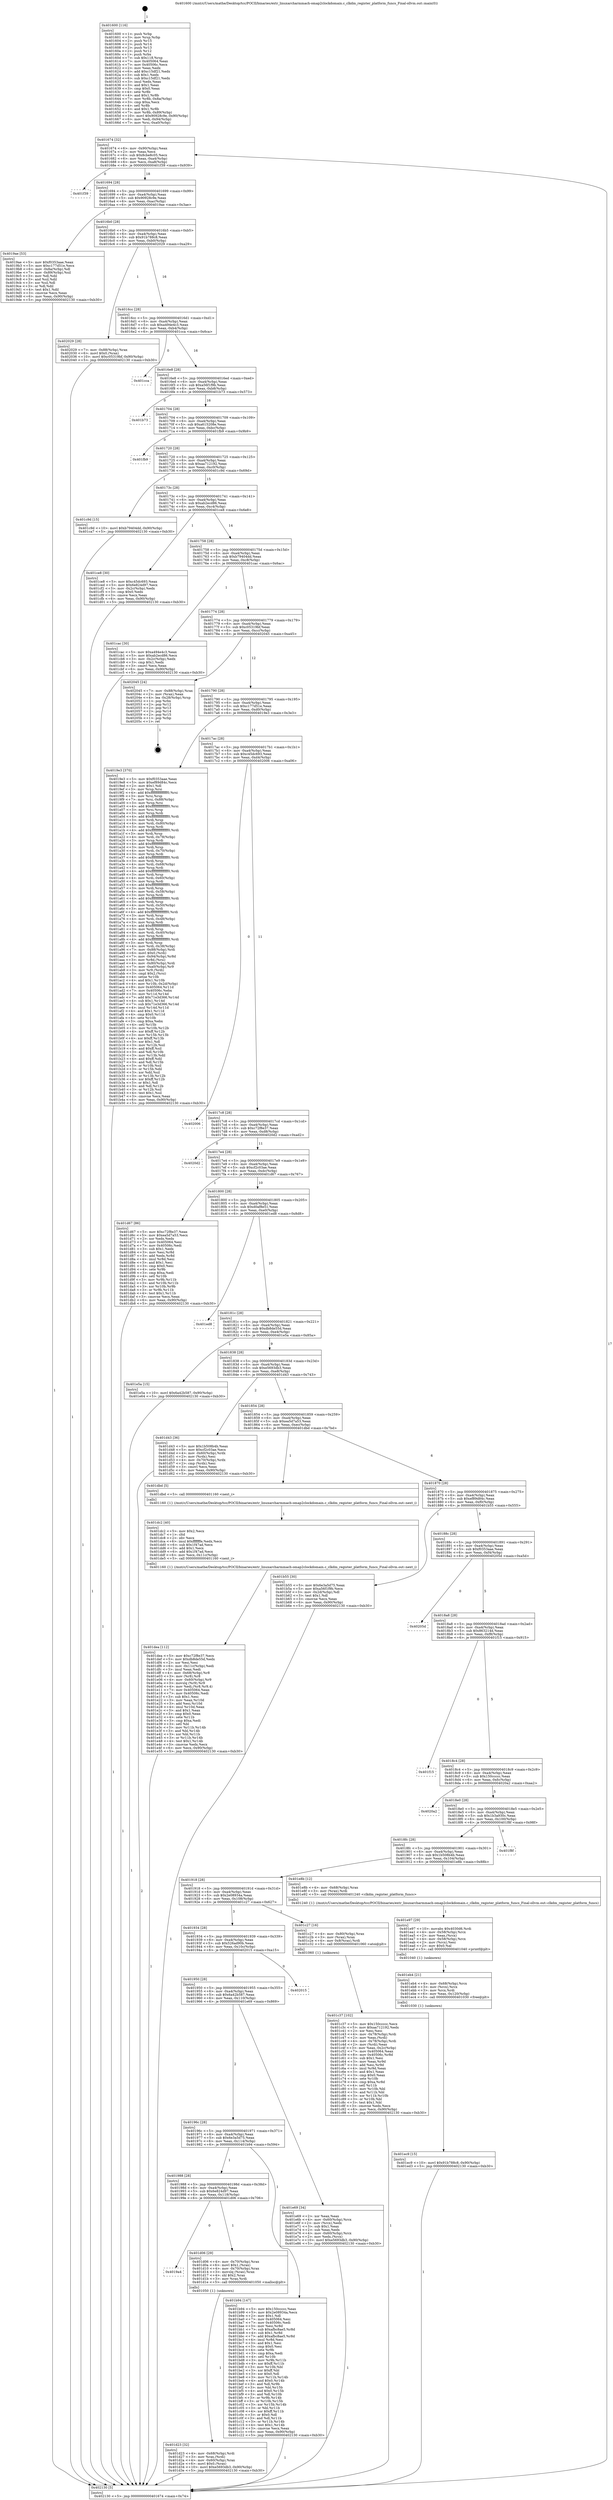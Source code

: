 digraph "0x401600" {
  label = "0x401600 (/mnt/c/Users/mathe/Desktop/tcc/POCII/binaries/extr_linuxarcharmmach-omap2clockdomain.c_clkdm_register_platform_funcs_Final-ollvm.out::main(0))"
  labelloc = "t"
  node[shape=record]

  Entry [label="",width=0.3,height=0.3,shape=circle,fillcolor=black,style=filled]
  "0x401674" [label="{
     0x401674 [32]\l
     | [instrs]\l
     &nbsp;&nbsp;0x401674 \<+6\>: mov -0x90(%rbp),%eax\l
     &nbsp;&nbsp;0x40167a \<+2\>: mov %eax,%ecx\l
     &nbsp;&nbsp;0x40167c \<+6\>: sub $0x8cbe8c05,%ecx\l
     &nbsp;&nbsp;0x401682 \<+6\>: mov %eax,-0xa4(%rbp)\l
     &nbsp;&nbsp;0x401688 \<+6\>: mov %ecx,-0xa8(%rbp)\l
     &nbsp;&nbsp;0x40168e \<+6\>: je 0000000000401f39 \<main+0x939\>\l
  }"]
  "0x401f39" [label="{
     0x401f39\l
  }", style=dashed]
  "0x401694" [label="{
     0x401694 [28]\l
     | [instrs]\l
     &nbsp;&nbsp;0x401694 \<+5\>: jmp 0000000000401699 \<main+0x99\>\l
     &nbsp;&nbsp;0x401699 \<+6\>: mov -0xa4(%rbp),%eax\l
     &nbsp;&nbsp;0x40169f \<+5\>: sub $0x90928c9e,%eax\l
     &nbsp;&nbsp;0x4016a4 \<+6\>: mov %eax,-0xac(%rbp)\l
     &nbsp;&nbsp;0x4016aa \<+6\>: je 00000000004019ae \<main+0x3ae\>\l
  }"]
  Exit [label="",width=0.3,height=0.3,shape=circle,fillcolor=black,style=filled,peripheries=2]
  "0x4019ae" [label="{
     0x4019ae [53]\l
     | [instrs]\l
     &nbsp;&nbsp;0x4019ae \<+5\>: mov $0xf0353aae,%eax\l
     &nbsp;&nbsp;0x4019b3 \<+5\>: mov $0xc177d51e,%ecx\l
     &nbsp;&nbsp;0x4019b8 \<+6\>: mov -0x8a(%rbp),%dl\l
     &nbsp;&nbsp;0x4019be \<+7\>: mov -0x89(%rbp),%sil\l
     &nbsp;&nbsp;0x4019c5 \<+3\>: mov %dl,%dil\l
     &nbsp;&nbsp;0x4019c8 \<+3\>: and %sil,%dil\l
     &nbsp;&nbsp;0x4019cb \<+3\>: xor %sil,%dl\l
     &nbsp;&nbsp;0x4019ce \<+3\>: or %dl,%dil\l
     &nbsp;&nbsp;0x4019d1 \<+4\>: test $0x1,%dil\l
     &nbsp;&nbsp;0x4019d5 \<+3\>: cmovne %ecx,%eax\l
     &nbsp;&nbsp;0x4019d8 \<+6\>: mov %eax,-0x90(%rbp)\l
     &nbsp;&nbsp;0x4019de \<+5\>: jmp 0000000000402130 \<main+0xb30\>\l
  }"]
  "0x4016b0" [label="{
     0x4016b0 [28]\l
     | [instrs]\l
     &nbsp;&nbsp;0x4016b0 \<+5\>: jmp 00000000004016b5 \<main+0xb5\>\l
     &nbsp;&nbsp;0x4016b5 \<+6\>: mov -0xa4(%rbp),%eax\l
     &nbsp;&nbsp;0x4016bb \<+5\>: sub $0x91b788c8,%eax\l
     &nbsp;&nbsp;0x4016c0 \<+6\>: mov %eax,-0xb0(%rbp)\l
     &nbsp;&nbsp;0x4016c6 \<+6\>: je 0000000000402029 \<main+0xa29\>\l
  }"]
  "0x402130" [label="{
     0x402130 [5]\l
     | [instrs]\l
     &nbsp;&nbsp;0x402130 \<+5\>: jmp 0000000000401674 \<main+0x74\>\l
  }"]
  "0x401600" [label="{
     0x401600 [116]\l
     | [instrs]\l
     &nbsp;&nbsp;0x401600 \<+1\>: push %rbp\l
     &nbsp;&nbsp;0x401601 \<+3\>: mov %rsp,%rbp\l
     &nbsp;&nbsp;0x401604 \<+2\>: push %r15\l
     &nbsp;&nbsp;0x401606 \<+2\>: push %r14\l
     &nbsp;&nbsp;0x401608 \<+2\>: push %r13\l
     &nbsp;&nbsp;0x40160a \<+2\>: push %r12\l
     &nbsp;&nbsp;0x40160c \<+1\>: push %rbx\l
     &nbsp;&nbsp;0x40160d \<+7\>: sub $0x118,%rsp\l
     &nbsp;&nbsp;0x401614 \<+7\>: mov 0x405064,%eax\l
     &nbsp;&nbsp;0x40161b \<+7\>: mov 0x40506c,%ecx\l
     &nbsp;&nbsp;0x401622 \<+2\>: mov %eax,%edx\l
     &nbsp;&nbsp;0x401624 \<+6\>: add $0xc15df21,%edx\l
     &nbsp;&nbsp;0x40162a \<+3\>: sub $0x1,%edx\l
     &nbsp;&nbsp;0x40162d \<+6\>: sub $0xc15df21,%edx\l
     &nbsp;&nbsp;0x401633 \<+3\>: imul %edx,%eax\l
     &nbsp;&nbsp;0x401636 \<+3\>: and $0x1,%eax\l
     &nbsp;&nbsp;0x401639 \<+3\>: cmp $0x0,%eax\l
     &nbsp;&nbsp;0x40163c \<+4\>: sete %r8b\l
     &nbsp;&nbsp;0x401640 \<+4\>: and $0x1,%r8b\l
     &nbsp;&nbsp;0x401644 \<+7\>: mov %r8b,-0x8a(%rbp)\l
     &nbsp;&nbsp;0x40164b \<+3\>: cmp $0xa,%ecx\l
     &nbsp;&nbsp;0x40164e \<+4\>: setl %r8b\l
     &nbsp;&nbsp;0x401652 \<+4\>: and $0x1,%r8b\l
     &nbsp;&nbsp;0x401656 \<+7\>: mov %r8b,-0x89(%rbp)\l
     &nbsp;&nbsp;0x40165d \<+10\>: movl $0x90928c9e,-0x90(%rbp)\l
     &nbsp;&nbsp;0x401667 \<+6\>: mov %edi,-0x94(%rbp)\l
     &nbsp;&nbsp;0x40166d \<+7\>: mov %rsi,-0xa0(%rbp)\l
  }"]
  "0x401ec9" [label="{
     0x401ec9 [15]\l
     | [instrs]\l
     &nbsp;&nbsp;0x401ec9 \<+10\>: movl $0x91b788c8,-0x90(%rbp)\l
     &nbsp;&nbsp;0x401ed3 \<+5\>: jmp 0000000000402130 \<main+0xb30\>\l
  }"]
  "0x402029" [label="{
     0x402029 [28]\l
     | [instrs]\l
     &nbsp;&nbsp;0x402029 \<+7\>: mov -0x88(%rbp),%rax\l
     &nbsp;&nbsp;0x402030 \<+6\>: movl $0x0,(%rax)\l
     &nbsp;&nbsp;0x402036 \<+10\>: movl $0xc05319bf,-0x90(%rbp)\l
     &nbsp;&nbsp;0x402040 \<+5\>: jmp 0000000000402130 \<main+0xb30\>\l
  }"]
  "0x4016cc" [label="{
     0x4016cc [28]\l
     | [instrs]\l
     &nbsp;&nbsp;0x4016cc \<+5\>: jmp 00000000004016d1 \<main+0xd1\>\l
     &nbsp;&nbsp;0x4016d1 \<+6\>: mov -0xa4(%rbp),%eax\l
     &nbsp;&nbsp;0x4016d7 \<+5\>: sub $0xa494e4c3,%eax\l
     &nbsp;&nbsp;0x4016dc \<+6\>: mov %eax,-0xb4(%rbp)\l
     &nbsp;&nbsp;0x4016e2 \<+6\>: je 0000000000401cca \<main+0x6ca\>\l
  }"]
  "0x401eb4" [label="{
     0x401eb4 [21]\l
     | [instrs]\l
     &nbsp;&nbsp;0x401eb4 \<+4\>: mov -0x68(%rbp),%rcx\l
     &nbsp;&nbsp;0x401eb8 \<+3\>: mov (%rcx),%rcx\l
     &nbsp;&nbsp;0x401ebb \<+3\>: mov %rcx,%rdi\l
     &nbsp;&nbsp;0x401ebe \<+6\>: mov %eax,-0x120(%rbp)\l
     &nbsp;&nbsp;0x401ec4 \<+5\>: call 0000000000401030 \<free@plt\>\l
     | [calls]\l
     &nbsp;&nbsp;0x401030 \{1\} (unknown)\l
  }"]
  "0x401cca" [label="{
     0x401cca\l
  }", style=dashed]
  "0x4016e8" [label="{
     0x4016e8 [28]\l
     | [instrs]\l
     &nbsp;&nbsp;0x4016e8 \<+5\>: jmp 00000000004016ed \<main+0xed\>\l
     &nbsp;&nbsp;0x4016ed \<+6\>: mov -0xa4(%rbp),%eax\l
     &nbsp;&nbsp;0x4016f3 \<+5\>: sub $0xa56f1f9b,%eax\l
     &nbsp;&nbsp;0x4016f8 \<+6\>: mov %eax,-0xb8(%rbp)\l
     &nbsp;&nbsp;0x4016fe \<+6\>: je 0000000000401b73 \<main+0x573\>\l
  }"]
  "0x401e97" [label="{
     0x401e97 [29]\l
     | [instrs]\l
     &nbsp;&nbsp;0x401e97 \<+10\>: movabs $0x4030d6,%rdi\l
     &nbsp;&nbsp;0x401ea1 \<+4\>: mov -0x58(%rbp),%rcx\l
     &nbsp;&nbsp;0x401ea5 \<+2\>: mov %eax,(%rcx)\l
     &nbsp;&nbsp;0x401ea7 \<+4\>: mov -0x58(%rbp),%rcx\l
     &nbsp;&nbsp;0x401eab \<+2\>: mov (%rcx),%esi\l
     &nbsp;&nbsp;0x401ead \<+2\>: mov $0x0,%al\l
     &nbsp;&nbsp;0x401eaf \<+5\>: call 0000000000401040 \<printf@plt\>\l
     | [calls]\l
     &nbsp;&nbsp;0x401040 \{1\} (unknown)\l
  }"]
  "0x401b73" [label="{
     0x401b73\l
  }", style=dashed]
  "0x401704" [label="{
     0x401704 [28]\l
     | [instrs]\l
     &nbsp;&nbsp;0x401704 \<+5\>: jmp 0000000000401709 \<main+0x109\>\l
     &nbsp;&nbsp;0x401709 \<+6\>: mov -0xa4(%rbp),%eax\l
     &nbsp;&nbsp;0x40170f \<+5\>: sub $0xa615208e,%eax\l
     &nbsp;&nbsp;0x401714 \<+6\>: mov %eax,-0xbc(%rbp)\l
     &nbsp;&nbsp;0x40171a \<+6\>: je 0000000000401fb9 \<main+0x9b9\>\l
  }"]
  "0x401dea" [label="{
     0x401dea [112]\l
     | [instrs]\l
     &nbsp;&nbsp;0x401dea \<+5\>: mov $0xc72f8e37,%ecx\l
     &nbsp;&nbsp;0x401def \<+5\>: mov $0xdb8de55d,%edx\l
     &nbsp;&nbsp;0x401df4 \<+2\>: xor %esi,%esi\l
     &nbsp;&nbsp;0x401df6 \<+6\>: mov -0x11c(%rbp),%edi\l
     &nbsp;&nbsp;0x401dfc \<+3\>: imul %eax,%edi\l
     &nbsp;&nbsp;0x401dff \<+4\>: mov -0x68(%rbp),%r8\l
     &nbsp;&nbsp;0x401e03 \<+3\>: mov (%r8),%r8\l
     &nbsp;&nbsp;0x401e06 \<+4\>: mov -0x60(%rbp),%r9\l
     &nbsp;&nbsp;0x401e0a \<+3\>: movslq (%r9),%r9\l
     &nbsp;&nbsp;0x401e0d \<+4\>: mov %edi,(%r8,%r9,4)\l
     &nbsp;&nbsp;0x401e11 \<+7\>: mov 0x405064,%eax\l
     &nbsp;&nbsp;0x401e18 \<+7\>: mov 0x40506c,%edi\l
     &nbsp;&nbsp;0x401e1f \<+3\>: sub $0x1,%esi\l
     &nbsp;&nbsp;0x401e22 \<+3\>: mov %eax,%r10d\l
     &nbsp;&nbsp;0x401e25 \<+3\>: add %esi,%r10d\l
     &nbsp;&nbsp;0x401e28 \<+4\>: imul %r10d,%eax\l
     &nbsp;&nbsp;0x401e2c \<+3\>: and $0x1,%eax\l
     &nbsp;&nbsp;0x401e2f \<+3\>: cmp $0x0,%eax\l
     &nbsp;&nbsp;0x401e32 \<+4\>: sete %r11b\l
     &nbsp;&nbsp;0x401e36 \<+3\>: cmp $0xa,%edi\l
     &nbsp;&nbsp;0x401e39 \<+3\>: setl %bl\l
     &nbsp;&nbsp;0x401e3c \<+3\>: mov %r11b,%r14b\l
     &nbsp;&nbsp;0x401e3f \<+3\>: and %bl,%r14b\l
     &nbsp;&nbsp;0x401e42 \<+3\>: xor %bl,%r11b\l
     &nbsp;&nbsp;0x401e45 \<+3\>: or %r11b,%r14b\l
     &nbsp;&nbsp;0x401e48 \<+4\>: test $0x1,%r14b\l
     &nbsp;&nbsp;0x401e4c \<+3\>: cmovne %edx,%ecx\l
     &nbsp;&nbsp;0x401e4f \<+6\>: mov %ecx,-0x90(%rbp)\l
     &nbsp;&nbsp;0x401e55 \<+5\>: jmp 0000000000402130 \<main+0xb30\>\l
  }"]
  "0x401fb9" [label="{
     0x401fb9\l
  }", style=dashed]
  "0x401720" [label="{
     0x401720 [28]\l
     | [instrs]\l
     &nbsp;&nbsp;0x401720 \<+5\>: jmp 0000000000401725 \<main+0x125\>\l
     &nbsp;&nbsp;0x401725 \<+6\>: mov -0xa4(%rbp),%eax\l
     &nbsp;&nbsp;0x40172b \<+5\>: sub $0xaa712192,%eax\l
     &nbsp;&nbsp;0x401730 \<+6\>: mov %eax,-0xc0(%rbp)\l
     &nbsp;&nbsp;0x401736 \<+6\>: je 0000000000401c9d \<main+0x69d\>\l
  }"]
  "0x401dc2" [label="{
     0x401dc2 [40]\l
     | [instrs]\l
     &nbsp;&nbsp;0x401dc2 \<+5\>: mov $0x2,%ecx\l
     &nbsp;&nbsp;0x401dc7 \<+1\>: cltd\l
     &nbsp;&nbsp;0x401dc8 \<+2\>: idiv %ecx\l
     &nbsp;&nbsp;0x401dca \<+6\>: imul $0xfffffffe,%edx,%ecx\l
     &nbsp;&nbsp;0x401dd0 \<+6\>: sub $0x1f47ad,%ecx\l
     &nbsp;&nbsp;0x401dd6 \<+3\>: add $0x1,%ecx\l
     &nbsp;&nbsp;0x401dd9 \<+6\>: add $0x1f47ad,%ecx\l
     &nbsp;&nbsp;0x401ddf \<+6\>: mov %ecx,-0x11c(%rbp)\l
     &nbsp;&nbsp;0x401de5 \<+5\>: call 0000000000401160 \<next_i\>\l
     | [calls]\l
     &nbsp;&nbsp;0x401160 \{1\} (/mnt/c/Users/mathe/Desktop/tcc/POCII/binaries/extr_linuxarcharmmach-omap2clockdomain.c_clkdm_register_platform_funcs_Final-ollvm.out::next_i)\l
  }"]
  "0x401c9d" [label="{
     0x401c9d [15]\l
     | [instrs]\l
     &nbsp;&nbsp;0x401c9d \<+10\>: movl $0xb79404dd,-0x90(%rbp)\l
     &nbsp;&nbsp;0x401ca7 \<+5\>: jmp 0000000000402130 \<main+0xb30\>\l
  }"]
  "0x40173c" [label="{
     0x40173c [28]\l
     | [instrs]\l
     &nbsp;&nbsp;0x40173c \<+5\>: jmp 0000000000401741 \<main+0x141\>\l
     &nbsp;&nbsp;0x401741 \<+6\>: mov -0xa4(%rbp),%eax\l
     &nbsp;&nbsp;0x401747 \<+5\>: sub $0xab2ecd86,%eax\l
     &nbsp;&nbsp;0x40174c \<+6\>: mov %eax,-0xc4(%rbp)\l
     &nbsp;&nbsp;0x401752 \<+6\>: je 0000000000401ce8 \<main+0x6e8\>\l
  }"]
  "0x401d23" [label="{
     0x401d23 [32]\l
     | [instrs]\l
     &nbsp;&nbsp;0x401d23 \<+4\>: mov -0x68(%rbp),%rdi\l
     &nbsp;&nbsp;0x401d27 \<+3\>: mov %rax,(%rdi)\l
     &nbsp;&nbsp;0x401d2a \<+4\>: mov -0x60(%rbp),%rax\l
     &nbsp;&nbsp;0x401d2e \<+6\>: movl $0x0,(%rax)\l
     &nbsp;&nbsp;0x401d34 \<+10\>: movl $0xe5693db3,-0x90(%rbp)\l
     &nbsp;&nbsp;0x401d3e \<+5\>: jmp 0000000000402130 \<main+0xb30\>\l
  }"]
  "0x401ce8" [label="{
     0x401ce8 [30]\l
     | [instrs]\l
     &nbsp;&nbsp;0x401ce8 \<+5\>: mov $0xc45dc693,%eax\l
     &nbsp;&nbsp;0x401ced \<+5\>: mov $0x6e824d97,%ecx\l
     &nbsp;&nbsp;0x401cf2 \<+3\>: mov -0x2c(%rbp),%edx\l
     &nbsp;&nbsp;0x401cf5 \<+3\>: cmp $0x0,%edx\l
     &nbsp;&nbsp;0x401cf8 \<+3\>: cmove %ecx,%eax\l
     &nbsp;&nbsp;0x401cfb \<+6\>: mov %eax,-0x90(%rbp)\l
     &nbsp;&nbsp;0x401d01 \<+5\>: jmp 0000000000402130 \<main+0xb30\>\l
  }"]
  "0x401758" [label="{
     0x401758 [28]\l
     | [instrs]\l
     &nbsp;&nbsp;0x401758 \<+5\>: jmp 000000000040175d \<main+0x15d\>\l
     &nbsp;&nbsp;0x40175d \<+6\>: mov -0xa4(%rbp),%eax\l
     &nbsp;&nbsp;0x401763 \<+5\>: sub $0xb79404dd,%eax\l
     &nbsp;&nbsp;0x401768 \<+6\>: mov %eax,-0xc8(%rbp)\l
     &nbsp;&nbsp;0x40176e \<+6\>: je 0000000000401cac \<main+0x6ac\>\l
  }"]
  "0x4019a4" [label="{
     0x4019a4\l
  }", style=dashed]
  "0x401cac" [label="{
     0x401cac [30]\l
     | [instrs]\l
     &nbsp;&nbsp;0x401cac \<+5\>: mov $0xa494e4c3,%eax\l
     &nbsp;&nbsp;0x401cb1 \<+5\>: mov $0xab2ecd86,%ecx\l
     &nbsp;&nbsp;0x401cb6 \<+3\>: mov -0x2c(%rbp),%edx\l
     &nbsp;&nbsp;0x401cb9 \<+3\>: cmp $0x1,%edx\l
     &nbsp;&nbsp;0x401cbc \<+3\>: cmovl %ecx,%eax\l
     &nbsp;&nbsp;0x401cbf \<+6\>: mov %eax,-0x90(%rbp)\l
     &nbsp;&nbsp;0x401cc5 \<+5\>: jmp 0000000000402130 \<main+0xb30\>\l
  }"]
  "0x401774" [label="{
     0x401774 [28]\l
     | [instrs]\l
     &nbsp;&nbsp;0x401774 \<+5\>: jmp 0000000000401779 \<main+0x179\>\l
     &nbsp;&nbsp;0x401779 \<+6\>: mov -0xa4(%rbp),%eax\l
     &nbsp;&nbsp;0x40177f \<+5\>: sub $0xc05319bf,%eax\l
     &nbsp;&nbsp;0x401784 \<+6\>: mov %eax,-0xcc(%rbp)\l
     &nbsp;&nbsp;0x40178a \<+6\>: je 0000000000402045 \<main+0xa45\>\l
  }"]
  "0x401d06" [label="{
     0x401d06 [29]\l
     | [instrs]\l
     &nbsp;&nbsp;0x401d06 \<+4\>: mov -0x70(%rbp),%rax\l
     &nbsp;&nbsp;0x401d0a \<+6\>: movl $0x1,(%rax)\l
     &nbsp;&nbsp;0x401d10 \<+4\>: mov -0x70(%rbp),%rax\l
     &nbsp;&nbsp;0x401d14 \<+3\>: movslq (%rax),%rax\l
     &nbsp;&nbsp;0x401d17 \<+4\>: shl $0x2,%rax\l
     &nbsp;&nbsp;0x401d1b \<+3\>: mov %rax,%rdi\l
     &nbsp;&nbsp;0x401d1e \<+5\>: call 0000000000401050 \<malloc@plt\>\l
     | [calls]\l
     &nbsp;&nbsp;0x401050 \{1\} (unknown)\l
  }"]
  "0x402045" [label="{
     0x402045 [24]\l
     | [instrs]\l
     &nbsp;&nbsp;0x402045 \<+7\>: mov -0x88(%rbp),%rax\l
     &nbsp;&nbsp;0x40204c \<+2\>: mov (%rax),%eax\l
     &nbsp;&nbsp;0x40204e \<+4\>: lea -0x28(%rbp),%rsp\l
     &nbsp;&nbsp;0x402052 \<+1\>: pop %rbx\l
     &nbsp;&nbsp;0x402053 \<+2\>: pop %r12\l
     &nbsp;&nbsp;0x402055 \<+2\>: pop %r13\l
     &nbsp;&nbsp;0x402057 \<+2\>: pop %r14\l
     &nbsp;&nbsp;0x402059 \<+2\>: pop %r15\l
     &nbsp;&nbsp;0x40205b \<+1\>: pop %rbp\l
     &nbsp;&nbsp;0x40205c \<+1\>: ret\l
  }"]
  "0x401790" [label="{
     0x401790 [28]\l
     | [instrs]\l
     &nbsp;&nbsp;0x401790 \<+5\>: jmp 0000000000401795 \<main+0x195\>\l
     &nbsp;&nbsp;0x401795 \<+6\>: mov -0xa4(%rbp),%eax\l
     &nbsp;&nbsp;0x40179b \<+5\>: sub $0xc177d51e,%eax\l
     &nbsp;&nbsp;0x4017a0 \<+6\>: mov %eax,-0xd0(%rbp)\l
     &nbsp;&nbsp;0x4017a6 \<+6\>: je 00000000004019e3 \<main+0x3e3\>\l
  }"]
  "0x401c37" [label="{
     0x401c37 [102]\l
     | [instrs]\l
     &nbsp;&nbsp;0x401c37 \<+5\>: mov $0x150ccccc,%ecx\l
     &nbsp;&nbsp;0x401c3c \<+5\>: mov $0xaa712192,%edx\l
     &nbsp;&nbsp;0x401c41 \<+2\>: xor %esi,%esi\l
     &nbsp;&nbsp;0x401c43 \<+4\>: mov -0x78(%rbp),%rdi\l
     &nbsp;&nbsp;0x401c47 \<+2\>: mov %eax,(%rdi)\l
     &nbsp;&nbsp;0x401c49 \<+4\>: mov -0x78(%rbp),%rdi\l
     &nbsp;&nbsp;0x401c4d \<+2\>: mov (%rdi),%eax\l
     &nbsp;&nbsp;0x401c4f \<+3\>: mov %eax,-0x2c(%rbp)\l
     &nbsp;&nbsp;0x401c52 \<+7\>: mov 0x405064,%eax\l
     &nbsp;&nbsp;0x401c59 \<+8\>: mov 0x40506c,%r8d\l
     &nbsp;&nbsp;0x401c61 \<+3\>: sub $0x1,%esi\l
     &nbsp;&nbsp;0x401c64 \<+3\>: mov %eax,%r9d\l
     &nbsp;&nbsp;0x401c67 \<+3\>: add %esi,%r9d\l
     &nbsp;&nbsp;0x401c6a \<+4\>: imul %r9d,%eax\l
     &nbsp;&nbsp;0x401c6e \<+3\>: and $0x1,%eax\l
     &nbsp;&nbsp;0x401c71 \<+3\>: cmp $0x0,%eax\l
     &nbsp;&nbsp;0x401c74 \<+4\>: sete %r10b\l
     &nbsp;&nbsp;0x401c78 \<+4\>: cmp $0xa,%r8d\l
     &nbsp;&nbsp;0x401c7c \<+4\>: setl %r11b\l
     &nbsp;&nbsp;0x401c80 \<+3\>: mov %r10b,%bl\l
     &nbsp;&nbsp;0x401c83 \<+3\>: and %r11b,%bl\l
     &nbsp;&nbsp;0x401c86 \<+3\>: xor %r11b,%r10b\l
     &nbsp;&nbsp;0x401c89 \<+3\>: or %r10b,%bl\l
     &nbsp;&nbsp;0x401c8c \<+3\>: test $0x1,%bl\l
     &nbsp;&nbsp;0x401c8f \<+3\>: cmovne %edx,%ecx\l
     &nbsp;&nbsp;0x401c92 \<+6\>: mov %ecx,-0x90(%rbp)\l
     &nbsp;&nbsp;0x401c98 \<+5\>: jmp 0000000000402130 \<main+0xb30\>\l
  }"]
  "0x4019e3" [label="{
     0x4019e3 [370]\l
     | [instrs]\l
     &nbsp;&nbsp;0x4019e3 \<+5\>: mov $0xf0353aae,%eax\l
     &nbsp;&nbsp;0x4019e8 \<+5\>: mov $0xef89d84c,%ecx\l
     &nbsp;&nbsp;0x4019ed \<+2\>: mov $0x1,%dl\l
     &nbsp;&nbsp;0x4019ef \<+3\>: mov %rsp,%rsi\l
     &nbsp;&nbsp;0x4019f2 \<+4\>: add $0xfffffffffffffff0,%rsi\l
     &nbsp;&nbsp;0x4019f6 \<+3\>: mov %rsi,%rsp\l
     &nbsp;&nbsp;0x4019f9 \<+7\>: mov %rsi,-0x88(%rbp)\l
     &nbsp;&nbsp;0x401a00 \<+3\>: mov %rsp,%rsi\l
     &nbsp;&nbsp;0x401a03 \<+4\>: add $0xfffffffffffffff0,%rsi\l
     &nbsp;&nbsp;0x401a07 \<+3\>: mov %rsi,%rsp\l
     &nbsp;&nbsp;0x401a0a \<+3\>: mov %rsp,%rdi\l
     &nbsp;&nbsp;0x401a0d \<+4\>: add $0xfffffffffffffff0,%rdi\l
     &nbsp;&nbsp;0x401a11 \<+3\>: mov %rdi,%rsp\l
     &nbsp;&nbsp;0x401a14 \<+4\>: mov %rdi,-0x80(%rbp)\l
     &nbsp;&nbsp;0x401a18 \<+3\>: mov %rsp,%rdi\l
     &nbsp;&nbsp;0x401a1b \<+4\>: add $0xfffffffffffffff0,%rdi\l
     &nbsp;&nbsp;0x401a1f \<+3\>: mov %rdi,%rsp\l
     &nbsp;&nbsp;0x401a22 \<+4\>: mov %rdi,-0x78(%rbp)\l
     &nbsp;&nbsp;0x401a26 \<+3\>: mov %rsp,%rdi\l
     &nbsp;&nbsp;0x401a29 \<+4\>: add $0xfffffffffffffff0,%rdi\l
     &nbsp;&nbsp;0x401a2d \<+3\>: mov %rdi,%rsp\l
     &nbsp;&nbsp;0x401a30 \<+4\>: mov %rdi,-0x70(%rbp)\l
     &nbsp;&nbsp;0x401a34 \<+3\>: mov %rsp,%rdi\l
     &nbsp;&nbsp;0x401a37 \<+4\>: add $0xfffffffffffffff0,%rdi\l
     &nbsp;&nbsp;0x401a3b \<+3\>: mov %rdi,%rsp\l
     &nbsp;&nbsp;0x401a3e \<+4\>: mov %rdi,-0x68(%rbp)\l
     &nbsp;&nbsp;0x401a42 \<+3\>: mov %rsp,%rdi\l
     &nbsp;&nbsp;0x401a45 \<+4\>: add $0xfffffffffffffff0,%rdi\l
     &nbsp;&nbsp;0x401a49 \<+3\>: mov %rdi,%rsp\l
     &nbsp;&nbsp;0x401a4c \<+4\>: mov %rdi,-0x60(%rbp)\l
     &nbsp;&nbsp;0x401a50 \<+3\>: mov %rsp,%rdi\l
     &nbsp;&nbsp;0x401a53 \<+4\>: add $0xfffffffffffffff0,%rdi\l
     &nbsp;&nbsp;0x401a57 \<+3\>: mov %rdi,%rsp\l
     &nbsp;&nbsp;0x401a5a \<+4\>: mov %rdi,-0x58(%rbp)\l
     &nbsp;&nbsp;0x401a5e \<+3\>: mov %rsp,%rdi\l
     &nbsp;&nbsp;0x401a61 \<+4\>: add $0xfffffffffffffff0,%rdi\l
     &nbsp;&nbsp;0x401a65 \<+3\>: mov %rdi,%rsp\l
     &nbsp;&nbsp;0x401a68 \<+4\>: mov %rdi,-0x50(%rbp)\l
     &nbsp;&nbsp;0x401a6c \<+3\>: mov %rsp,%rdi\l
     &nbsp;&nbsp;0x401a6f \<+4\>: add $0xfffffffffffffff0,%rdi\l
     &nbsp;&nbsp;0x401a73 \<+3\>: mov %rdi,%rsp\l
     &nbsp;&nbsp;0x401a76 \<+4\>: mov %rdi,-0x48(%rbp)\l
     &nbsp;&nbsp;0x401a7a \<+3\>: mov %rsp,%rdi\l
     &nbsp;&nbsp;0x401a7d \<+4\>: add $0xfffffffffffffff0,%rdi\l
     &nbsp;&nbsp;0x401a81 \<+3\>: mov %rdi,%rsp\l
     &nbsp;&nbsp;0x401a84 \<+4\>: mov %rdi,-0x40(%rbp)\l
     &nbsp;&nbsp;0x401a88 \<+3\>: mov %rsp,%rdi\l
     &nbsp;&nbsp;0x401a8b \<+4\>: add $0xfffffffffffffff0,%rdi\l
     &nbsp;&nbsp;0x401a8f \<+3\>: mov %rdi,%rsp\l
     &nbsp;&nbsp;0x401a92 \<+4\>: mov %rdi,-0x38(%rbp)\l
     &nbsp;&nbsp;0x401a96 \<+7\>: mov -0x88(%rbp),%rdi\l
     &nbsp;&nbsp;0x401a9d \<+6\>: movl $0x0,(%rdi)\l
     &nbsp;&nbsp;0x401aa3 \<+7\>: mov -0x94(%rbp),%r8d\l
     &nbsp;&nbsp;0x401aaa \<+3\>: mov %r8d,(%rsi)\l
     &nbsp;&nbsp;0x401aad \<+4\>: mov -0x80(%rbp),%rdi\l
     &nbsp;&nbsp;0x401ab1 \<+7\>: mov -0xa0(%rbp),%r9\l
     &nbsp;&nbsp;0x401ab8 \<+3\>: mov %r9,(%rdi)\l
     &nbsp;&nbsp;0x401abb \<+3\>: cmpl $0x2,(%rsi)\l
     &nbsp;&nbsp;0x401abe \<+4\>: setne %r10b\l
     &nbsp;&nbsp;0x401ac2 \<+4\>: and $0x1,%r10b\l
     &nbsp;&nbsp;0x401ac6 \<+4\>: mov %r10b,-0x2d(%rbp)\l
     &nbsp;&nbsp;0x401aca \<+8\>: mov 0x405064,%r11d\l
     &nbsp;&nbsp;0x401ad2 \<+7\>: mov 0x40506c,%ebx\l
     &nbsp;&nbsp;0x401ad9 \<+3\>: mov %r11d,%r14d\l
     &nbsp;&nbsp;0x401adc \<+7\>: add $0x71e3d366,%r14d\l
     &nbsp;&nbsp;0x401ae3 \<+4\>: sub $0x1,%r14d\l
     &nbsp;&nbsp;0x401ae7 \<+7\>: sub $0x71e3d366,%r14d\l
     &nbsp;&nbsp;0x401aee \<+4\>: imul %r14d,%r11d\l
     &nbsp;&nbsp;0x401af2 \<+4\>: and $0x1,%r11d\l
     &nbsp;&nbsp;0x401af6 \<+4\>: cmp $0x0,%r11d\l
     &nbsp;&nbsp;0x401afa \<+4\>: sete %r10b\l
     &nbsp;&nbsp;0x401afe \<+3\>: cmp $0xa,%ebx\l
     &nbsp;&nbsp;0x401b01 \<+4\>: setl %r15b\l
     &nbsp;&nbsp;0x401b05 \<+3\>: mov %r10b,%r12b\l
     &nbsp;&nbsp;0x401b08 \<+4\>: xor $0xff,%r12b\l
     &nbsp;&nbsp;0x401b0c \<+3\>: mov %r15b,%r13b\l
     &nbsp;&nbsp;0x401b0f \<+4\>: xor $0xff,%r13b\l
     &nbsp;&nbsp;0x401b13 \<+3\>: xor $0x1,%dl\l
     &nbsp;&nbsp;0x401b16 \<+3\>: mov %r12b,%sil\l
     &nbsp;&nbsp;0x401b19 \<+4\>: and $0xff,%sil\l
     &nbsp;&nbsp;0x401b1d \<+3\>: and %dl,%r10b\l
     &nbsp;&nbsp;0x401b20 \<+3\>: mov %r13b,%dil\l
     &nbsp;&nbsp;0x401b23 \<+4\>: and $0xff,%dil\l
     &nbsp;&nbsp;0x401b27 \<+3\>: and %dl,%r15b\l
     &nbsp;&nbsp;0x401b2a \<+3\>: or %r10b,%sil\l
     &nbsp;&nbsp;0x401b2d \<+3\>: or %r15b,%dil\l
     &nbsp;&nbsp;0x401b30 \<+3\>: xor %dil,%sil\l
     &nbsp;&nbsp;0x401b33 \<+3\>: or %r13b,%r12b\l
     &nbsp;&nbsp;0x401b36 \<+4\>: xor $0xff,%r12b\l
     &nbsp;&nbsp;0x401b3a \<+3\>: or $0x1,%dl\l
     &nbsp;&nbsp;0x401b3d \<+3\>: and %dl,%r12b\l
     &nbsp;&nbsp;0x401b40 \<+3\>: or %r12b,%sil\l
     &nbsp;&nbsp;0x401b43 \<+4\>: test $0x1,%sil\l
     &nbsp;&nbsp;0x401b47 \<+3\>: cmovne %ecx,%eax\l
     &nbsp;&nbsp;0x401b4a \<+6\>: mov %eax,-0x90(%rbp)\l
     &nbsp;&nbsp;0x401b50 \<+5\>: jmp 0000000000402130 \<main+0xb30\>\l
  }"]
  "0x4017ac" [label="{
     0x4017ac [28]\l
     | [instrs]\l
     &nbsp;&nbsp;0x4017ac \<+5\>: jmp 00000000004017b1 \<main+0x1b1\>\l
     &nbsp;&nbsp;0x4017b1 \<+6\>: mov -0xa4(%rbp),%eax\l
     &nbsp;&nbsp;0x4017b7 \<+5\>: sub $0xc45dc693,%eax\l
     &nbsp;&nbsp;0x4017bc \<+6\>: mov %eax,-0xd4(%rbp)\l
     &nbsp;&nbsp;0x4017c2 \<+6\>: je 0000000000402006 \<main+0xa06\>\l
  }"]
  "0x401988" [label="{
     0x401988 [28]\l
     | [instrs]\l
     &nbsp;&nbsp;0x401988 \<+5\>: jmp 000000000040198d \<main+0x38d\>\l
     &nbsp;&nbsp;0x40198d \<+6\>: mov -0xa4(%rbp),%eax\l
     &nbsp;&nbsp;0x401993 \<+5\>: sub $0x6e824d97,%eax\l
     &nbsp;&nbsp;0x401998 \<+6\>: mov %eax,-0x118(%rbp)\l
     &nbsp;&nbsp;0x40199e \<+6\>: je 0000000000401d06 \<main+0x706\>\l
  }"]
  "0x401b94" [label="{
     0x401b94 [147]\l
     | [instrs]\l
     &nbsp;&nbsp;0x401b94 \<+5\>: mov $0x150ccccc,%eax\l
     &nbsp;&nbsp;0x401b99 \<+5\>: mov $0x2e08934a,%ecx\l
     &nbsp;&nbsp;0x401b9e \<+2\>: mov $0x1,%dl\l
     &nbsp;&nbsp;0x401ba0 \<+7\>: mov 0x405064,%esi\l
     &nbsp;&nbsp;0x401ba7 \<+7\>: mov 0x40506c,%edi\l
     &nbsp;&nbsp;0x401bae \<+3\>: mov %esi,%r8d\l
     &nbsp;&nbsp;0x401bb1 \<+7\>: sub $0xafbc8ae5,%r8d\l
     &nbsp;&nbsp;0x401bb8 \<+4\>: sub $0x1,%r8d\l
     &nbsp;&nbsp;0x401bbc \<+7\>: add $0xafbc8ae5,%r8d\l
     &nbsp;&nbsp;0x401bc3 \<+4\>: imul %r8d,%esi\l
     &nbsp;&nbsp;0x401bc7 \<+3\>: and $0x1,%esi\l
     &nbsp;&nbsp;0x401bca \<+3\>: cmp $0x0,%esi\l
     &nbsp;&nbsp;0x401bcd \<+4\>: sete %r9b\l
     &nbsp;&nbsp;0x401bd1 \<+3\>: cmp $0xa,%edi\l
     &nbsp;&nbsp;0x401bd4 \<+4\>: setl %r10b\l
     &nbsp;&nbsp;0x401bd8 \<+3\>: mov %r9b,%r11b\l
     &nbsp;&nbsp;0x401bdb \<+4\>: xor $0xff,%r11b\l
     &nbsp;&nbsp;0x401bdf \<+3\>: mov %r10b,%bl\l
     &nbsp;&nbsp;0x401be2 \<+3\>: xor $0xff,%bl\l
     &nbsp;&nbsp;0x401be5 \<+3\>: xor $0x0,%dl\l
     &nbsp;&nbsp;0x401be8 \<+3\>: mov %r11b,%r14b\l
     &nbsp;&nbsp;0x401beb \<+4\>: and $0x0,%r14b\l
     &nbsp;&nbsp;0x401bef \<+3\>: and %dl,%r9b\l
     &nbsp;&nbsp;0x401bf2 \<+3\>: mov %bl,%r15b\l
     &nbsp;&nbsp;0x401bf5 \<+4\>: and $0x0,%r15b\l
     &nbsp;&nbsp;0x401bf9 \<+3\>: and %dl,%r10b\l
     &nbsp;&nbsp;0x401bfc \<+3\>: or %r9b,%r14b\l
     &nbsp;&nbsp;0x401bff \<+3\>: or %r10b,%r15b\l
     &nbsp;&nbsp;0x401c02 \<+3\>: xor %r15b,%r14b\l
     &nbsp;&nbsp;0x401c05 \<+3\>: or %bl,%r11b\l
     &nbsp;&nbsp;0x401c08 \<+4\>: xor $0xff,%r11b\l
     &nbsp;&nbsp;0x401c0c \<+3\>: or $0x0,%dl\l
     &nbsp;&nbsp;0x401c0f \<+3\>: and %dl,%r11b\l
     &nbsp;&nbsp;0x401c12 \<+3\>: or %r11b,%r14b\l
     &nbsp;&nbsp;0x401c15 \<+4\>: test $0x1,%r14b\l
     &nbsp;&nbsp;0x401c19 \<+3\>: cmovne %ecx,%eax\l
     &nbsp;&nbsp;0x401c1c \<+6\>: mov %eax,-0x90(%rbp)\l
     &nbsp;&nbsp;0x401c22 \<+5\>: jmp 0000000000402130 \<main+0xb30\>\l
  }"]
  "0x402006" [label="{
     0x402006\l
  }", style=dashed]
  "0x4017c8" [label="{
     0x4017c8 [28]\l
     | [instrs]\l
     &nbsp;&nbsp;0x4017c8 \<+5\>: jmp 00000000004017cd \<main+0x1cd\>\l
     &nbsp;&nbsp;0x4017cd \<+6\>: mov -0xa4(%rbp),%eax\l
     &nbsp;&nbsp;0x4017d3 \<+5\>: sub $0xc72f8e37,%eax\l
     &nbsp;&nbsp;0x4017d8 \<+6\>: mov %eax,-0xd8(%rbp)\l
     &nbsp;&nbsp;0x4017de \<+6\>: je 00000000004020d2 \<main+0xad2\>\l
  }"]
  "0x40196c" [label="{
     0x40196c [28]\l
     | [instrs]\l
     &nbsp;&nbsp;0x40196c \<+5\>: jmp 0000000000401971 \<main+0x371\>\l
     &nbsp;&nbsp;0x401971 \<+6\>: mov -0xa4(%rbp),%eax\l
     &nbsp;&nbsp;0x401977 \<+5\>: sub $0x6e3a5d75,%eax\l
     &nbsp;&nbsp;0x40197c \<+6\>: mov %eax,-0x114(%rbp)\l
     &nbsp;&nbsp;0x401982 \<+6\>: je 0000000000401b94 \<main+0x594\>\l
  }"]
  "0x4020d2" [label="{
     0x4020d2\l
  }", style=dashed]
  "0x4017e4" [label="{
     0x4017e4 [28]\l
     | [instrs]\l
     &nbsp;&nbsp;0x4017e4 \<+5\>: jmp 00000000004017e9 \<main+0x1e9\>\l
     &nbsp;&nbsp;0x4017e9 \<+6\>: mov -0xa4(%rbp),%eax\l
     &nbsp;&nbsp;0x4017ef \<+5\>: sub $0xcf2c03ae,%eax\l
     &nbsp;&nbsp;0x4017f4 \<+6\>: mov %eax,-0xdc(%rbp)\l
     &nbsp;&nbsp;0x4017fa \<+6\>: je 0000000000401d67 \<main+0x767\>\l
  }"]
  "0x401e69" [label="{
     0x401e69 [34]\l
     | [instrs]\l
     &nbsp;&nbsp;0x401e69 \<+2\>: xor %eax,%eax\l
     &nbsp;&nbsp;0x401e6b \<+4\>: mov -0x60(%rbp),%rcx\l
     &nbsp;&nbsp;0x401e6f \<+2\>: mov (%rcx),%edx\l
     &nbsp;&nbsp;0x401e71 \<+3\>: sub $0x1,%eax\l
     &nbsp;&nbsp;0x401e74 \<+2\>: sub %eax,%edx\l
     &nbsp;&nbsp;0x401e76 \<+4\>: mov -0x60(%rbp),%rcx\l
     &nbsp;&nbsp;0x401e7a \<+2\>: mov %edx,(%rcx)\l
     &nbsp;&nbsp;0x401e7c \<+10\>: movl $0xe5693db3,-0x90(%rbp)\l
     &nbsp;&nbsp;0x401e86 \<+5\>: jmp 0000000000402130 \<main+0xb30\>\l
  }"]
  "0x401d67" [label="{
     0x401d67 [86]\l
     | [instrs]\l
     &nbsp;&nbsp;0x401d67 \<+5\>: mov $0xc72f8e37,%eax\l
     &nbsp;&nbsp;0x401d6c \<+5\>: mov $0xea5d7a53,%ecx\l
     &nbsp;&nbsp;0x401d71 \<+2\>: xor %edx,%edx\l
     &nbsp;&nbsp;0x401d73 \<+7\>: mov 0x405064,%esi\l
     &nbsp;&nbsp;0x401d7a \<+7\>: mov 0x40506c,%edi\l
     &nbsp;&nbsp;0x401d81 \<+3\>: sub $0x1,%edx\l
     &nbsp;&nbsp;0x401d84 \<+3\>: mov %esi,%r8d\l
     &nbsp;&nbsp;0x401d87 \<+3\>: add %edx,%r8d\l
     &nbsp;&nbsp;0x401d8a \<+4\>: imul %r8d,%esi\l
     &nbsp;&nbsp;0x401d8e \<+3\>: and $0x1,%esi\l
     &nbsp;&nbsp;0x401d91 \<+3\>: cmp $0x0,%esi\l
     &nbsp;&nbsp;0x401d94 \<+4\>: sete %r9b\l
     &nbsp;&nbsp;0x401d98 \<+3\>: cmp $0xa,%edi\l
     &nbsp;&nbsp;0x401d9b \<+4\>: setl %r10b\l
     &nbsp;&nbsp;0x401d9f \<+3\>: mov %r9b,%r11b\l
     &nbsp;&nbsp;0x401da2 \<+3\>: and %r10b,%r11b\l
     &nbsp;&nbsp;0x401da5 \<+3\>: xor %r10b,%r9b\l
     &nbsp;&nbsp;0x401da8 \<+3\>: or %r9b,%r11b\l
     &nbsp;&nbsp;0x401dab \<+4\>: test $0x1,%r11b\l
     &nbsp;&nbsp;0x401daf \<+3\>: cmovne %ecx,%eax\l
     &nbsp;&nbsp;0x401db2 \<+6\>: mov %eax,-0x90(%rbp)\l
     &nbsp;&nbsp;0x401db8 \<+5\>: jmp 0000000000402130 \<main+0xb30\>\l
  }"]
  "0x401800" [label="{
     0x401800 [28]\l
     | [instrs]\l
     &nbsp;&nbsp;0x401800 \<+5\>: jmp 0000000000401805 \<main+0x205\>\l
     &nbsp;&nbsp;0x401805 \<+6\>: mov -0xa4(%rbp),%eax\l
     &nbsp;&nbsp;0x40180b \<+5\>: sub $0xd0af8e51,%eax\l
     &nbsp;&nbsp;0x401810 \<+6\>: mov %eax,-0xe0(%rbp)\l
     &nbsp;&nbsp;0x401816 \<+6\>: je 0000000000401ed8 \<main+0x8d8\>\l
  }"]
  "0x401950" [label="{
     0x401950 [28]\l
     | [instrs]\l
     &nbsp;&nbsp;0x401950 \<+5\>: jmp 0000000000401955 \<main+0x355\>\l
     &nbsp;&nbsp;0x401955 \<+6\>: mov -0xa4(%rbp),%eax\l
     &nbsp;&nbsp;0x40195b \<+5\>: sub $0x6a42b587,%eax\l
     &nbsp;&nbsp;0x401960 \<+6\>: mov %eax,-0x110(%rbp)\l
     &nbsp;&nbsp;0x401966 \<+6\>: je 0000000000401e69 \<main+0x869\>\l
  }"]
  "0x401ed8" [label="{
     0x401ed8\l
  }", style=dashed]
  "0x40181c" [label="{
     0x40181c [28]\l
     | [instrs]\l
     &nbsp;&nbsp;0x40181c \<+5\>: jmp 0000000000401821 \<main+0x221\>\l
     &nbsp;&nbsp;0x401821 \<+6\>: mov -0xa4(%rbp),%eax\l
     &nbsp;&nbsp;0x401827 \<+5\>: sub $0xdb8de55d,%eax\l
     &nbsp;&nbsp;0x40182c \<+6\>: mov %eax,-0xe4(%rbp)\l
     &nbsp;&nbsp;0x401832 \<+6\>: je 0000000000401e5a \<main+0x85a\>\l
  }"]
  "0x402015" [label="{
     0x402015\l
  }", style=dashed]
  "0x401e5a" [label="{
     0x401e5a [15]\l
     | [instrs]\l
     &nbsp;&nbsp;0x401e5a \<+10\>: movl $0x6a42b587,-0x90(%rbp)\l
     &nbsp;&nbsp;0x401e64 \<+5\>: jmp 0000000000402130 \<main+0xb30\>\l
  }"]
  "0x401838" [label="{
     0x401838 [28]\l
     | [instrs]\l
     &nbsp;&nbsp;0x401838 \<+5\>: jmp 000000000040183d \<main+0x23d\>\l
     &nbsp;&nbsp;0x40183d \<+6\>: mov -0xa4(%rbp),%eax\l
     &nbsp;&nbsp;0x401843 \<+5\>: sub $0xe5693db3,%eax\l
     &nbsp;&nbsp;0x401848 \<+6\>: mov %eax,-0xe8(%rbp)\l
     &nbsp;&nbsp;0x40184e \<+6\>: je 0000000000401d43 \<main+0x743\>\l
  }"]
  "0x401934" [label="{
     0x401934 [28]\l
     | [instrs]\l
     &nbsp;&nbsp;0x401934 \<+5\>: jmp 0000000000401939 \<main+0x339\>\l
     &nbsp;&nbsp;0x401939 \<+6\>: mov -0xa4(%rbp),%eax\l
     &nbsp;&nbsp;0x40193f \<+5\>: sub $0x526ad90b,%eax\l
     &nbsp;&nbsp;0x401944 \<+6\>: mov %eax,-0x10c(%rbp)\l
     &nbsp;&nbsp;0x40194a \<+6\>: je 0000000000402015 \<main+0xa15\>\l
  }"]
  "0x401d43" [label="{
     0x401d43 [36]\l
     | [instrs]\l
     &nbsp;&nbsp;0x401d43 \<+5\>: mov $0x1b508b4b,%eax\l
     &nbsp;&nbsp;0x401d48 \<+5\>: mov $0xcf2c03ae,%ecx\l
     &nbsp;&nbsp;0x401d4d \<+4\>: mov -0x60(%rbp),%rdx\l
     &nbsp;&nbsp;0x401d51 \<+2\>: mov (%rdx),%esi\l
     &nbsp;&nbsp;0x401d53 \<+4\>: mov -0x70(%rbp),%rdx\l
     &nbsp;&nbsp;0x401d57 \<+2\>: cmp (%rdx),%esi\l
     &nbsp;&nbsp;0x401d59 \<+3\>: cmovl %ecx,%eax\l
     &nbsp;&nbsp;0x401d5c \<+6\>: mov %eax,-0x90(%rbp)\l
     &nbsp;&nbsp;0x401d62 \<+5\>: jmp 0000000000402130 \<main+0xb30\>\l
  }"]
  "0x401854" [label="{
     0x401854 [28]\l
     | [instrs]\l
     &nbsp;&nbsp;0x401854 \<+5\>: jmp 0000000000401859 \<main+0x259\>\l
     &nbsp;&nbsp;0x401859 \<+6\>: mov -0xa4(%rbp),%eax\l
     &nbsp;&nbsp;0x40185f \<+5\>: sub $0xea5d7a53,%eax\l
     &nbsp;&nbsp;0x401864 \<+6\>: mov %eax,-0xec(%rbp)\l
     &nbsp;&nbsp;0x40186a \<+6\>: je 0000000000401dbd \<main+0x7bd\>\l
  }"]
  "0x401c27" [label="{
     0x401c27 [16]\l
     | [instrs]\l
     &nbsp;&nbsp;0x401c27 \<+4\>: mov -0x80(%rbp),%rax\l
     &nbsp;&nbsp;0x401c2b \<+3\>: mov (%rax),%rax\l
     &nbsp;&nbsp;0x401c2e \<+4\>: mov 0x8(%rax),%rdi\l
     &nbsp;&nbsp;0x401c32 \<+5\>: call 0000000000401060 \<atoi@plt\>\l
     | [calls]\l
     &nbsp;&nbsp;0x401060 \{1\} (unknown)\l
  }"]
  "0x401dbd" [label="{
     0x401dbd [5]\l
     | [instrs]\l
     &nbsp;&nbsp;0x401dbd \<+5\>: call 0000000000401160 \<next_i\>\l
     | [calls]\l
     &nbsp;&nbsp;0x401160 \{1\} (/mnt/c/Users/mathe/Desktop/tcc/POCII/binaries/extr_linuxarcharmmach-omap2clockdomain.c_clkdm_register_platform_funcs_Final-ollvm.out::next_i)\l
  }"]
  "0x401870" [label="{
     0x401870 [28]\l
     | [instrs]\l
     &nbsp;&nbsp;0x401870 \<+5\>: jmp 0000000000401875 \<main+0x275\>\l
     &nbsp;&nbsp;0x401875 \<+6\>: mov -0xa4(%rbp),%eax\l
     &nbsp;&nbsp;0x40187b \<+5\>: sub $0xef89d84c,%eax\l
     &nbsp;&nbsp;0x401880 \<+6\>: mov %eax,-0xf0(%rbp)\l
     &nbsp;&nbsp;0x401886 \<+6\>: je 0000000000401b55 \<main+0x555\>\l
  }"]
  "0x401918" [label="{
     0x401918 [28]\l
     | [instrs]\l
     &nbsp;&nbsp;0x401918 \<+5\>: jmp 000000000040191d \<main+0x31d\>\l
     &nbsp;&nbsp;0x40191d \<+6\>: mov -0xa4(%rbp),%eax\l
     &nbsp;&nbsp;0x401923 \<+5\>: sub $0x2e08934a,%eax\l
     &nbsp;&nbsp;0x401928 \<+6\>: mov %eax,-0x108(%rbp)\l
     &nbsp;&nbsp;0x40192e \<+6\>: je 0000000000401c27 \<main+0x627\>\l
  }"]
  "0x401b55" [label="{
     0x401b55 [30]\l
     | [instrs]\l
     &nbsp;&nbsp;0x401b55 \<+5\>: mov $0x6e3a5d75,%eax\l
     &nbsp;&nbsp;0x401b5a \<+5\>: mov $0xa56f1f9b,%ecx\l
     &nbsp;&nbsp;0x401b5f \<+3\>: mov -0x2d(%rbp),%dl\l
     &nbsp;&nbsp;0x401b62 \<+3\>: test $0x1,%dl\l
     &nbsp;&nbsp;0x401b65 \<+3\>: cmovne %ecx,%eax\l
     &nbsp;&nbsp;0x401b68 \<+6\>: mov %eax,-0x90(%rbp)\l
     &nbsp;&nbsp;0x401b6e \<+5\>: jmp 0000000000402130 \<main+0xb30\>\l
  }"]
  "0x40188c" [label="{
     0x40188c [28]\l
     | [instrs]\l
     &nbsp;&nbsp;0x40188c \<+5\>: jmp 0000000000401891 \<main+0x291\>\l
     &nbsp;&nbsp;0x401891 \<+6\>: mov -0xa4(%rbp),%eax\l
     &nbsp;&nbsp;0x401897 \<+5\>: sub $0xf0353aae,%eax\l
     &nbsp;&nbsp;0x40189c \<+6\>: mov %eax,-0xf4(%rbp)\l
     &nbsp;&nbsp;0x4018a2 \<+6\>: je 000000000040205d \<main+0xa5d\>\l
  }"]
  "0x401e8b" [label="{
     0x401e8b [12]\l
     | [instrs]\l
     &nbsp;&nbsp;0x401e8b \<+4\>: mov -0x68(%rbp),%rax\l
     &nbsp;&nbsp;0x401e8f \<+3\>: mov (%rax),%rdi\l
     &nbsp;&nbsp;0x401e92 \<+5\>: call 0000000000401240 \<clkdm_register_platform_funcs\>\l
     | [calls]\l
     &nbsp;&nbsp;0x401240 \{1\} (/mnt/c/Users/mathe/Desktop/tcc/POCII/binaries/extr_linuxarcharmmach-omap2clockdomain.c_clkdm_register_platform_funcs_Final-ollvm.out::clkdm_register_platform_funcs)\l
  }"]
  "0x40205d" [label="{
     0x40205d\l
  }", style=dashed]
  "0x4018a8" [label="{
     0x4018a8 [28]\l
     | [instrs]\l
     &nbsp;&nbsp;0x4018a8 \<+5\>: jmp 00000000004018ad \<main+0x2ad\>\l
     &nbsp;&nbsp;0x4018ad \<+6\>: mov -0xa4(%rbp),%eax\l
     &nbsp;&nbsp;0x4018b3 \<+5\>: sub $0x863214d,%eax\l
     &nbsp;&nbsp;0x4018b8 \<+6\>: mov %eax,-0xf8(%rbp)\l
     &nbsp;&nbsp;0x4018be \<+6\>: je 0000000000401f15 \<main+0x915\>\l
  }"]
  "0x4018fc" [label="{
     0x4018fc [28]\l
     | [instrs]\l
     &nbsp;&nbsp;0x4018fc \<+5\>: jmp 0000000000401901 \<main+0x301\>\l
     &nbsp;&nbsp;0x401901 \<+6\>: mov -0xa4(%rbp),%eax\l
     &nbsp;&nbsp;0x401907 \<+5\>: sub $0x1b508b4b,%eax\l
     &nbsp;&nbsp;0x40190c \<+6\>: mov %eax,-0x104(%rbp)\l
     &nbsp;&nbsp;0x401912 \<+6\>: je 0000000000401e8b \<main+0x88b\>\l
  }"]
  "0x401f15" [label="{
     0x401f15\l
  }", style=dashed]
  "0x4018c4" [label="{
     0x4018c4 [28]\l
     | [instrs]\l
     &nbsp;&nbsp;0x4018c4 \<+5\>: jmp 00000000004018c9 \<main+0x2c9\>\l
     &nbsp;&nbsp;0x4018c9 \<+6\>: mov -0xa4(%rbp),%eax\l
     &nbsp;&nbsp;0x4018cf \<+5\>: sub $0x150ccccc,%eax\l
     &nbsp;&nbsp;0x4018d4 \<+6\>: mov %eax,-0xfc(%rbp)\l
     &nbsp;&nbsp;0x4018da \<+6\>: je 00000000004020a2 \<main+0xaa2\>\l
  }"]
  "0x401f8f" [label="{
     0x401f8f\l
  }", style=dashed]
  "0x4020a2" [label="{
     0x4020a2\l
  }", style=dashed]
  "0x4018e0" [label="{
     0x4018e0 [28]\l
     | [instrs]\l
     &nbsp;&nbsp;0x4018e0 \<+5\>: jmp 00000000004018e5 \<main+0x2e5\>\l
     &nbsp;&nbsp;0x4018e5 \<+6\>: mov -0xa4(%rbp),%eax\l
     &nbsp;&nbsp;0x4018eb \<+5\>: sub $0x1b3a930c,%eax\l
     &nbsp;&nbsp;0x4018f0 \<+6\>: mov %eax,-0x100(%rbp)\l
     &nbsp;&nbsp;0x4018f6 \<+6\>: je 0000000000401f8f \<main+0x98f\>\l
  }"]
  Entry -> "0x401600" [label=" 1"]
  "0x401674" -> "0x401f39" [label=" 0"]
  "0x401674" -> "0x401694" [label=" 18"]
  "0x402045" -> Exit [label=" 1"]
  "0x401694" -> "0x4019ae" [label=" 1"]
  "0x401694" -> "0x4016b0" [label=" 17"]
  "0x4019ae" -> "0x402130" [label=" 1"]
  "0x401600" -> "0x401674" [label=" 1"]
  "0x402130" -> "0x401674" [label=" 17"]
  "0x402029" -> "0x402130" [label=" 1"]
  "0x4016b0" -> "0x402029" [label=" 1"]
  "0x4016b0" -> "0x4016cc" [label=" 16"]
  "0x401ec9" -> "0x402130" [label=" 1"]
  "0x4016cc" -> "0x401cca" [label=" 0"]
  "0x4016cc" -> "0x4016e8" [label=" 16"]
  "0x401eb4" -> "0x401ec9" [label=" 1"]
  "0x4016e8" -> "0x401b73" [label=" 0"]
  "0x4016e8" -> "0x401704" [label=" 16"]
  "0x401e97" -> "0x401eb4" [label=" 1"]
  "0x401704" -> "0x401fb9" [label=" 0"]
  "0x401704" -> "0x401720" [label=" 16"]
  "0x401e8b" -> "0x401e97" [label=" 1"]
  "0x401720" -> "0x401c9d" [label=" 1"]
  "0x401720" -> "0x40173c" [label=" 15"]
  "0x401e69" -> "0x402130" [label=" 1"]
  "0x40173c" -> "0x401ce8" [label=" 1"]
  "0x40173c" -> "0x401758" [label=" 14"]
  "0x401e5a" -> "0x402130" [label=" 1"]
  "0x401758" -> "0x401cac" [label=" 1"]
  "0x401758" -> "0x401774" [label=" 13"]
  "0x401dea" -> "0x402130" [label=" 1"]
  "0x401774" -> "0x402045" [label=" 1"]
  "0x401774" -> "0x401790" [label=" 12"]
  "0x401dc2" -> "0x401dea" [label=" 1"]
  "0x401790" -> "0x4019e3" [label=" 1"]
  "0x401790" -> "0x4017ac" [label=" 11"]
  "0x401d67" -> "0x402130" [label=" 1"]
  "0x4019e3" -> "0x402130" [label=" 1"]
  "0x401d43" -> "0x402130" [label=" 2"]
  "0x4017ac" -> "0x402006" [label=" 0"]
  "0x4017ac" -> "0x4017c8" [label=" 11"]
  "0x401d23" -> "0x402130" [label=" 1"]
  "0x4017c8" -> "0x4020d2" [label=" 0"]
  "0x4017c8" -> "0x4017e4" [label=" 11"]
  "0x401988" -> "0x4019a4" [label=" 0"]
  "0x4017e4" -> "0x401d67" [label=" 1"]
  "0x4017e4" -> "0x401800" [label=" 10"]
  "0x401988" -> "0x401d06" [label=" 1"]
  "0x401800" -> "0x401ed8" [label=" 0"]
  "0x401800" -> "0x40181c" [label=" 10"]
  "0x401ce8" -> "0x402130" [label=" 1"]
  "0x40181c" -> "0x401e5a" [label=" 1"]
  "0x40181c" -> "0x401838" [label=" 9"]
  "0x401cac" -> "0x402130" [label=" 1"]
  "0x401838" -> "0x401d43" [label=" 2"]
  "0x401838" -> "0x401854" [label=" 7"]
  "0x401c37" -> "0x402130" [label=" 1"]
  "0x401854" -> "0x401dbd" [label=" 1"]
  "0x401854" -> "0x401870" [label=" 6"]
  "0x401c27" -> "0x401c37" [label=" 1"]
  "0x401870" -> "0x401b55" [label=" 1"]
  "0x401870" -> "0x40188c" [label=" 5"]
  "0x401b55" -> "0x402130" [label=" 1"]
  "0x40196c" -> "0x401988" [label=" 1"]
  "0x40188c" -> "0x40205d" [label=" 0"]
  "0x40188c" -> "0x4018a8" [label=" 5"]
  "0x40196c" -> "0x401b94" [label=" 1"]
  "0x4018a8" -> "0x401f15" [label=" 0"]
  "0x4018a8" -> "0x4018c4" [label=" 5"]
  "0x401950" -> "0x40196c" [label=" 2"]
  "0x4018c4" -> "0x4020a2" [label=" 0"]
  "0x4018c4" -> "0x4018e0" [label=" 5"]
  "0x401950" -> "0x401e69" [label=" 1"]
  "0x4018e0" -> "0x401f8f" [label=" 0"]
  "0x4018e0" -> "0x4018fc" [label=" 5"]
  "0x401d06" -> "0x401d23" [label=" 1"]
  "0x4018fc" -> "0x401e8b" [label=" 1"]
  "0x4018fc" -> "0x401918" [label=" 4"]
  "0x401b94" -> "0x402130" [label=" 1"]
  "0x401918" -> "0x401c27" [label=" 1"]
  "0x401918" -> "0x401934" [label=" 3"]
  "0x401c9d" -> "0x402130" [label=" 1"]
  "0x401934" -> "0x402015" [label=" 0"]
  "0x401934" -> "0x401950" [label=" 3"]
  "0x401dbd" -> "0x401dc2" [label=" 1"]
}
